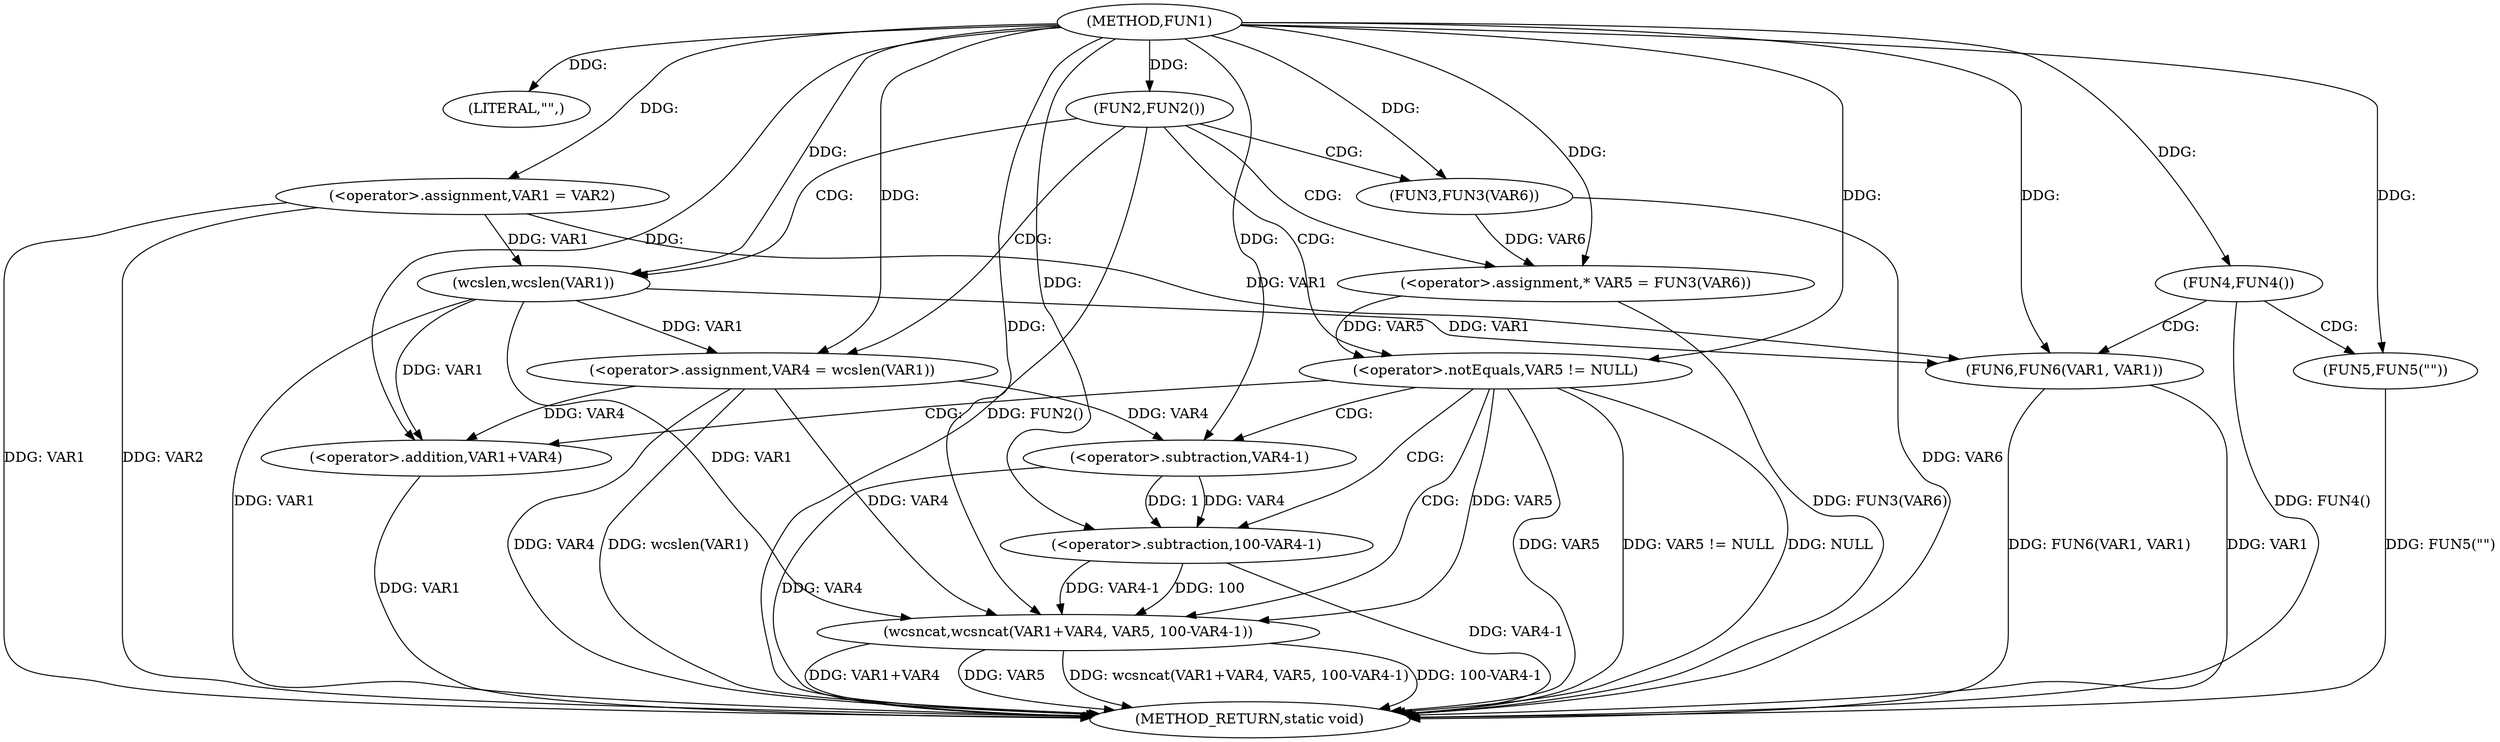 digraph FUN1 {  
"1000100" [label = "(METHOD,FUN1)" ]
"1000146" [label = "(METHOD_RETURN,static void)" ]
"1000103" [label = "(LITERAL,\"\",)" ]
"1000104" [label = "(<operator>.assignment,VAR1 = VAR2)" ]
"1000108" [label = "(FUN2,FUN2())" ]
"1000112" [label = "(<operator>.assignment,VAR4 = wcslen(VAR1))" ]
"1000114" [label = "(wcslen,wcslen(VAR1))" ]
"1000117" [label = "(<operator>.assignment,* VAR5 = FUN3(VAR6))" ]
"1000119" [label = "(FUN3,FUN3(VAR6))" ]
"1000122" [label = "(<operator>.notEquals,VAR5 != NULL)" ]
"1000126" [label = "(wcsncat,wcsncat(VAR1+VAR4, VAR5, 100-VAR4-1))" ]
"1000127" [label = "(<operator>.addition,VAR1+VAR4)" ]
"1000131" [label = "(<operator>.subtraction,100-VAR4-1)" ]
"1000133" [label = "(<operator>.subtraction,VAR4-1)" ]
"1000137" [label = "(FUN4,FUN4())" ]
"1000139" [label = "(FUN5,FUN5(\"\"))" ]
"1000143" [label = "(FUN6,FUN6(VAR1, VAR1))" ]
  "1000108" -> "1000146"  [ label = "DDG: FUN2()"] 
  "1000104" -> "1000146"  [ label = "DDG: VAR1"] 
  "1000112" -> "1000146"  [ label = "DDG: wcslen(VAR1)"] 
  "1000114" -> "1000146"  [ label = "DDG: VAR1"] 
  "1000126" -> "1000146"  [ label = "DDG: VAR1+VAR4"] 
  "1000127" -> "1000146"  [ label = "DDG: VAR1"] 
  "1000117" -> "1000146"  [ label = "DDG: FUN3(VAR6)"] 
  "1000126" -> "1000146"  [ label = "DDG: VAR5"] 
  "1000126" -> "1000146"  [ label = "DDG: wcsncat(VAR1+VAR4, VAR5, 100-VAR4-1)"] 
  "1000122" -> "1000146"  [ label = "DDG: VAR5"] 
  "1000139" -> "1000146"  [ label = "DDG: FUN5(\"\")"] 
  "1000143" -> "1000146"  [ label = "DDG: VAR1"] 
  "1000133" -> "1000146"  [ label = "DDG: VAR4"] 
  "1000131" -> "1000146"  [ label = "DDG: VAR4-1"] 
  "1000112" -> "1000146"  [ label = "DDG: VAR4"] 
  "1000119" -> "1000146"  [ label = "DDG: VAR6"] 
  "1000143" -> "1000146"  [ label = "DDG: FUN6(VAR1, VAR1)"] 
  "1000122" -> "1000146"  [ label = "DDG: VAR5 != NULL"] 
  "1000137" -> "1000146"  [ label = "DDG: FUN4()"] 
  "1000104" -> "1000146"  [ label = "DDG: VAR2"] 
  "1000126" -> "1000146"  [ label = "DDG: 100-VAR4-1"] 
  "1000122" -> "1000146"  [ label = "DDG: NULL"] 
  "1000100" -> "1000103"  [ label = "DDG: "] 
  "1000100" -> "1000104"  [ label = "DDG: "] 
  "1000100" -> "1000108"  [ label = "DDG: "] 
  "1000114" -> "1000112"  [ label = "DDG: VAR1"] 
  "1000100" -> "1000112"  [ label = "DDG: "] 
  "1000104" -> "1000114"  [ label = "DDG: VAR1"] 
  "1000100" -> "1000114"  [ label = "DDG: "] 
  "1000119" -> "1000117"  [ label = "DDG: VAR6"] 
  "1000100" -> "1000117"  [ label = "DDG: "] 
  "1000100" -> "1000119"  [ label = "DDG: "] 
  "1000117" -> "1000122"  [ label = "DDG: VAR5"] 
  "1000100" -> "1000122"  [ label = "DDG: "] 
  "1000114" -> "1000126"  [ label = "DDG: VAR1"] 
  "1000100" -> "1000126"  [ label = "DDG: "] 
  "1000112" -> "1000126"  [ label = "DDG: VAR4"] 
  "1000114" -> "1000127"  [ label = "DDG: VAR1"] 
  "1000100" -> "1000127"  [ label = "DDG: "] 
  "1000112" -> "1000127"  [ label = "DDG: VAR4"] 
  "1000122" -> "1000126"  [ label = "DDG: VAR5"] 
  "1000131" -> "1000126"  [ label = "DDG: 100"] 
  "1000131" -> "1000126"  [ label = "DDG: VAR4-1"] 
  "1000100" -> "1000131"  [ label = "DDG: "] 
  "1000133" -> "1000131"  [ label = "DDG: VAR4"] 
  "1000133" -> "1000131"  [ label = "DDG: 1"] 
  "1000100" -> "1000133"  [ label = "DDG: "] 
  "1000112" -> "1000133"  [ label = "DDG: VAR4"] 
  "1000100" -> "1000137"  [ label = "DDG: "] 
  "1000100" -> "1000139"  [ label = "DDG: "] 
  "1000104" -> "1000143"  [ label = "DDG: VAR1"] 
  "1000114" -> "1000143"  [ label = "DDG: VAR1"] 
  "1000100" -> "1000143"  [ label = "DDG: "] 
  "1000108" -> "1000112"  [ label = "CDG: "] 
  "1000108" -> "1000117"  [ label = "CDG: "] 
  "1000108" -> "1000119"  [ label = "CDG: "] 
  "1000108" -> "1000114"  [ label = "CDG: "] 
  "1000108" -> "1000122"  [ label = "CDG: "] 
  "1000122" -> "1000131"  [ label = "CDG: "] 
  "1000122" -> "1000127"  [ label = "CDG: "] 
  "1000122" -> "1000126"  [ label = "CDG: "] 
  "1000122" -> "1000133"  [ label = "CDG: "] 
  "1000137" -> "1000143"  [ label = "CDG: "] 
  "1000137" -> "1000139"  [ label = "CDG: "] 
}
